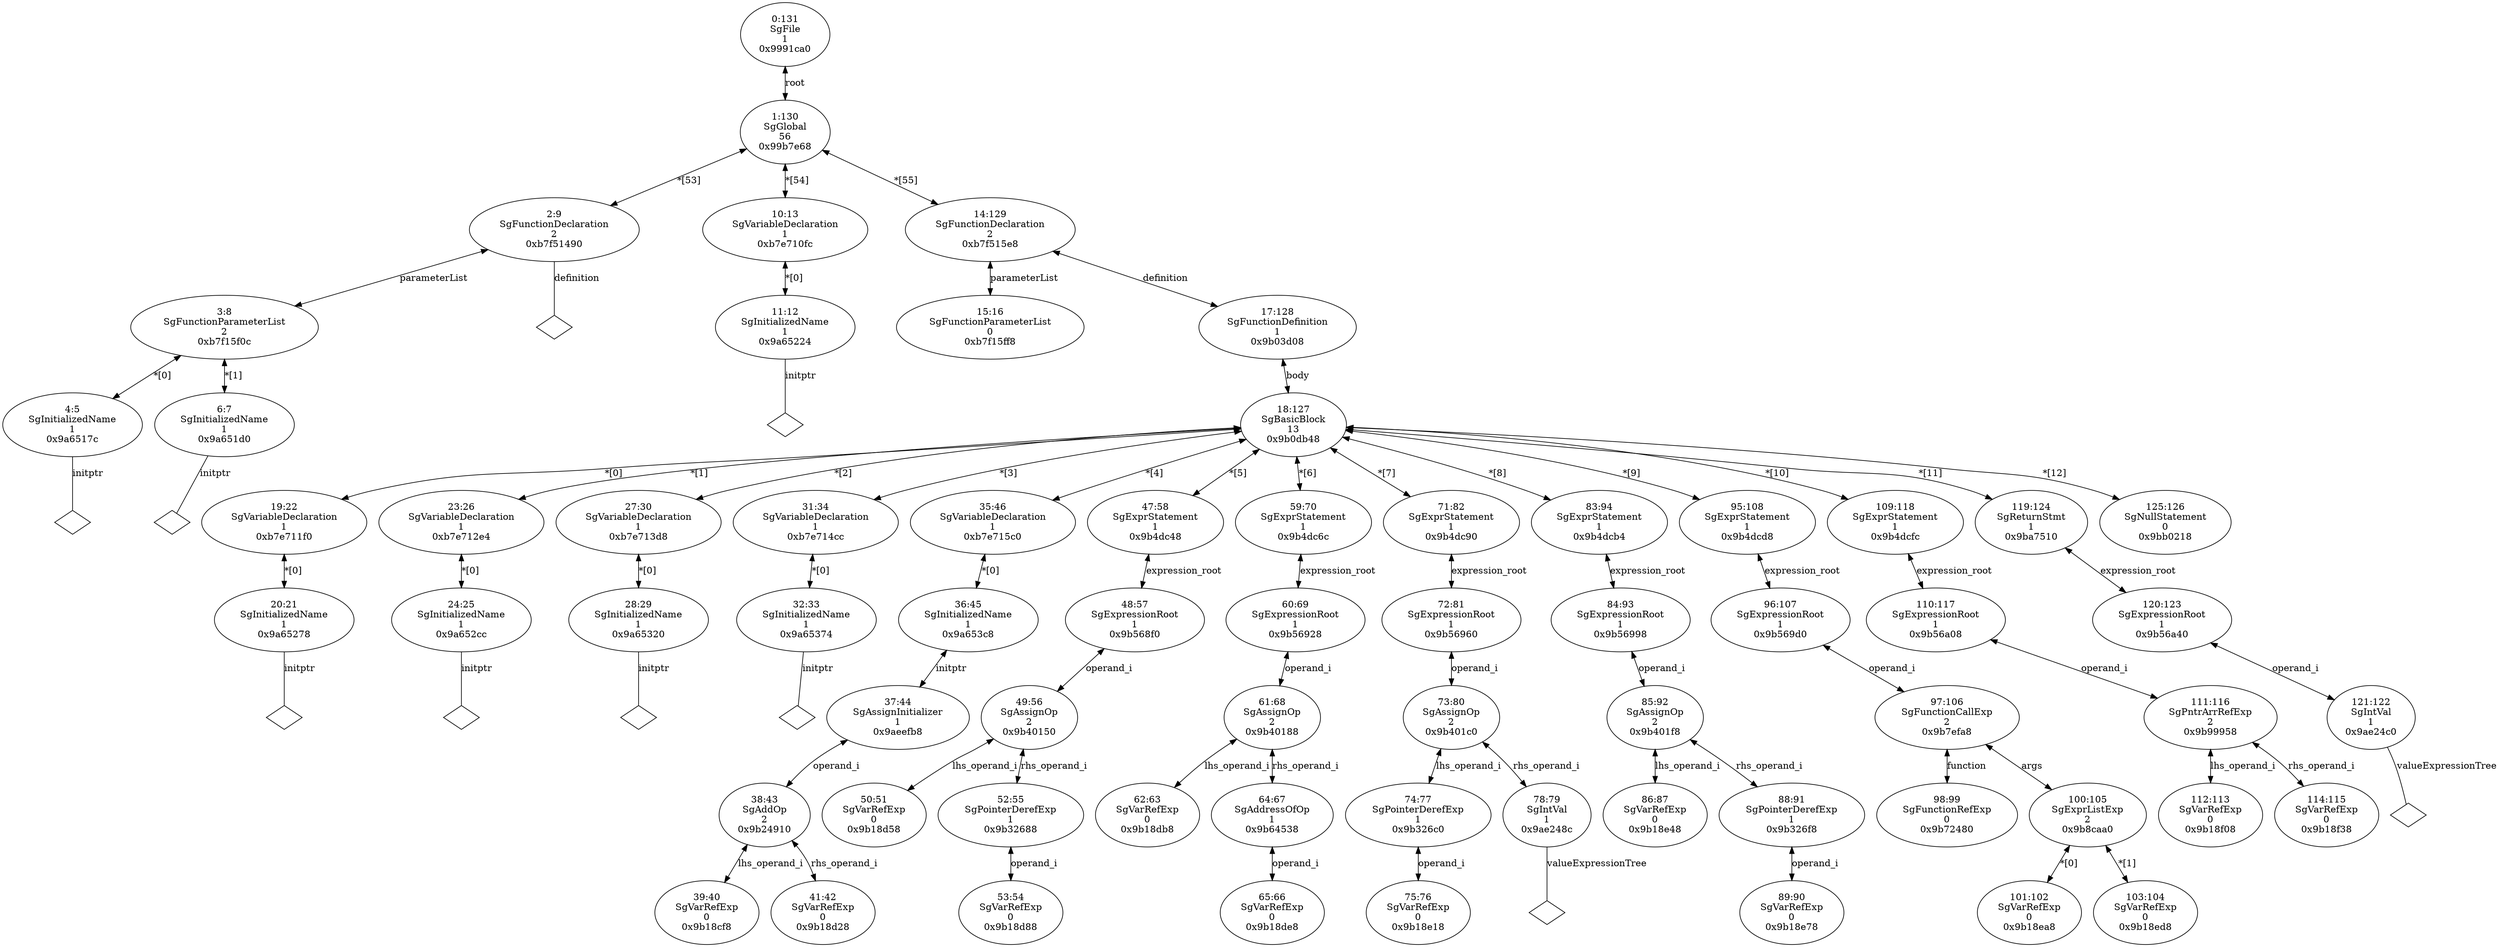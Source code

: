 digraph "G./constQualified.c.dot" {
"0x9a6517c"[label="4:5\nSgInitializedName\n1\n0x9a6517c\n" ];
"0x9a6517c" -> "0x9a6517c__initptr__null"[label="initptr" dir=none ];
"0x9a6517c__initptr__null"[label="" shape=diamond ];
"0x9a651d0"[label="6:7\nSgInitializedName\n1\n0x9a651d0\n" ];
"0x9a651d0" -> "0x9a651d0__initptr__null"[label="initptr" dir=none ];
"0x9a651d0__initptr__null"[label="" shape=diamond ];
"0xb7f15f0c"[label="3:8\nSgFunctionParameterList\n2\n0xb7f15f0c\n" ];
"0xb7f15f0c" -> "0x9a6517c"[label="*[0]" dir=both ];
"0xb7f15f0c" -> "0x9a651d0"[label="*[1]" dir=both ];
"0xb7f51490"[label="2:9\nSgFunctionDeclaration\n2\n0xb7f51490\n" ];
"0xb7f51490" -> "0xb7f15f0c"[label="parameterList" dir=both ];
"0xb7f51490" -> "0xb7f51490__definition__null"[label="definition" dir=none ];
"0xb7f51490__definition__null"[label="" shape=diamond ];
"0x9a65224"[label="11:12\nSgInitializedName\n1\n0x9a65224\n" ];
"0x9a65224" -> "0x9a65224__initptr__null"[label="initptr" dir=none ];
"0x9a65224__initptr__null"[label="" shape=diamond ];
"0xb7e710fc"[label="10:13\nSgVariableDeclaration\n1\n0xb7e710fc\n" ];
"0xb7e710fc" -> "0x9a65224"[label="*[0]" dir=both ];
"0xb7f15ff8"[label="15:16\nSgFunctionParameterList\n0\n0xb7f15ff8\n" ];
"0x9a65278"[label="20:21\nSgInitializedName\n1\n0x9a65278\n" ];
"0x9a65278" -> "0x9a65278__initptr__null"[label="initptr" dir=none ];
"0x9a65278__initptr__null"[label="" shape=diamond ];
"0xb7e711f0"[label="19:22\nSgVariableDeclaration\n1\n0xb7e711f0\n" ];
"0xb7e711f0" -> "0x9a65278"[label="*[0]" dir=both ];
"0x9a652cc"[label="24:25\nSgInitializedName\n1\n0x9a652cc\n" ];
"0x9a652cc" -> "0x9a652cc__initptr__null"[label="initptr" dir=none ];
"0x9a652cc__initptr__null"[label="" shape=diamond ];
"0xb7e712e4"[label="23:26\nSgVariableDeclaration\n1\n0xb7e712e4\n" ];
"0xb7e712e4" -> "0x9a652cc"[label="*[0]" dir=both ];
"0x9a65320"[label="28:29\nSgInitializedName\n1\n0x9a65320\n" ];
"0x9a65320" -> "0x9a65320__initptr__null"[label="initptr" dir=none ];
"0x9a65320__initptr__null"[label="" shape=diamond ];
"0xb7e713d8"[label="27:30\nSgVariableDeclaration\n1\n0xb7e713d8\n" ];
"0xb7e713d8" -> "0x9a65320"[label="*[0]" dir=both ];
"0x9a65374"[label="32:33\nSgInitializedName\n1\n0x9a65374\n" ];
"0x9a65374" -> "0x9a65374__initptr__null"[label="initptr" dir=none ];
"0x9a65374__initptr__null"[label="" shape=diamond ];
"0xb7e714cc"[label="31:34\nSgVariableDeclaration\n1\n0xb7e714cc\n" ];
"0xb7e714cc" -> "0x9a65374"[label="*[0]" dir=both ];
"0x9b18cf8"[label="39:40\nSgVarRefExp\n0\n0x9b18cf8\n" ];
"0x9b18d28"[label="41:42\nSgVarRefExp\n0\n0x9b18d28\n" ];
"0x9b24910"[label="38:43\nSgAddOp\n2\n0x9b24910\n" ];
"0x9b24910" -> "0x9b18cf8"[label="lhs_operand_i" dir=both ];
"0x9b24910" -> "0x9b18d28"[label="rhs_operand_i" dir=both ];
"0x9aeefb8"[label="37:44\nSgAssignInitializer\n1\n0x9aeefb8\n" ];
"0x9aeefb8" -> "0x9b24910"[label="operand_i" dir=both ];
"0x9a653c8"[label="36:45\nSgInitializedName\n1\n0x9a653c8\n" ];
"0x9a653c8" -> "0x9aeefb8"[label="initptr" dir=both ];
"0xb7e715c0"[label="35:46\nSgVariableDeclaration\n1\n0xb7e715c0\n" ];
"0xb7e715c0" -> "0x9a653c8"[label="*[0]" dir=both ];
"0x9b18d58"[label="50:51\nSgVarRefExp\n0\n0x9b18d58\n" ];
"0x9b18d88"[label="53:54\nSgVarRefExp\n0\n0x9b18d88\n" ];
"0x9b32688"[label="52:55\nSgPointerDerefExp\n1\n0x9b32688\n" ];
"0x9b32688" -> "0x9b18d88"[label="operand_i" dir=both ];
"0x9b40150"[label="49:56\nSgAssignOp\n2\n0x9b40150\n" ];
"0x9b40150" -> "0x9b18d58"[label="lhs_operand_i" dir=both ];
"0x9b40150" -> "0x9b32688"[label="rhs_operand_i" dir=both ];
"0x9b568f0"[label="48:57\nSgExpressionRoot\n1\n0x9b568f0\n" ];
"0x9b568f0" -> "0x9b40150"[label="operand_i" dir=both ];
"0x9b4dc48"[label="47:58\nSgExprStatement\n1\n0x9b4dc48\n" ];
"0x9b4dc48" -> "0x9b568f0"[label="expression_root" dir=both ];
"0x9b18db8"[label="62:63\nSgVarRefExp\n0\n0x9b18db8\n" ];
"0x9b18de8"[label="65:66\nSgVarRefExp\n0\n0x9b18de8\n" ];
"0x9b64538"[label="64:67\nSgAddressOfOp\n1\n0x9b64538\n" ];
"0x9b64538" -> "0x9b18de8"[label="operand_i" dir=both ];
"0x9b40188"[label="61:68\nSgAssignOp\n2\n0x9b40188\n" ];
"0x9b40188" -> "0x9b18db8"[label="lhs_operand_i" dir=both ];
"0x9b40188" -> "0x9b64538"[label="rhs_operand_i" dir=both ];
"0x9b56928"[label="60:69\nSgExpressionRoot\n1\n0x9b56928\n" ];
"0x9b56928" -> "0x9b40188"[label="operand_i" dir=both ];
"0x9b4dc6c"[label="59:70\nSgExprStatement\n1\n0x9b4dc6c\n" ];
"0x9b4dc6c" -> "0x9b56928"[label="expression_root" dir=both ];
"0x9b18e18"[label="75:76\nSgVarRefExp\n0\n0x9b18e18\n" ];
"0x9b326c0"[label="74:77\nSgPointerDerefExp\n1\n0x9b326c0\n" ];
"0x9b326c0" -> "0x9b18e18"[label="operand_i" dir=both ];
"0x9ae248c"[label="78:79\nSgIntVal\n1\n0x9ae248c\n" ];
"0x9ae248c" -> "0x9ae248c__valueExpressionTree__null"[label="valueExpressionTree" dir=none ];
"0x9ae248c__valueExpressionTree__null"[label="" shape=diamond ];
"0x9b401c0"[label="73:80\nSgAssignOp\n2\n0x9b401c0\n" ];
"0x9b401c0" -> "0x9b326c0"[label="lhs_operand_i" dir=both ];
"0x9b401c0" -> "0x9ae248c"[label="rhs_operand_i" dir=both ];
"0x9b56960"[label="72:81\nSgExpressionRoot\n1\n0x9b56960\n" ];
"0x9b56960" -> "0x9b401c0"[label="operand_i" dir=both ];
"0x9b4dc90"[label="71:82\nSgExprStatement\n1\n0x9b4dc90\n" ];
"0x9b4dc90" -> "0x9b56960"[label="expression_root" dir=both ];
"0x9b18e48"[label="86:87\nSgVarRefExp\n0\n0x9b18e48\n" ];
"0x9b18e78"[label="89:90\nSgVarRefExp\n0\n0x9b18e78\n" ];
"0x9b326f8"[label="88:91\nSgPointerDerefExp\n1\n0x9b326f8\n" ];
"0x9b326f8" -> "0x9b18e78"[label="operand_i" dir=both ];
"0x9b401f8"[label="85:92\nSgAssignOp\n2\n0x9b401f8\n" ];
"0x9b401f8" -> "0x9b18e48"[label="lhs_operand_i" dir=both ];
"0x9b401f8" -> "0x9b326f8"[label="rhs_operand_i" dir=both ];
"0x9b56998"[label="84:93\nSgExpressionRoot\n1\n0x9b56998\n" ];
"0x9b56998" -> "0x9b401f8"[label="operand_i" dir=both ];
"0x9b4dcb4"[label="83:94\nSgExprStatement\n1\n0x9b4dcb4\n" ];
"0x9b4dcb4" -> "0x9b56998"[label="expression_root" dir=both ];
"0x9b72480"[label="98:99\nSgFunctionRefExp\n0\n0x9b72480\n" ];
"0x9b18ea8"[label="101:102\nSgVarRefExp\n0\n0x9b18ea8\n" ];
"0x9b18ed8"[label="103:104\nSgVarRefExp\n0\n0x9b18ed8\n" ];
"0x9b8caa0"[label="100:105\nSgExprListExp\n2\n0x9b8caa0\n" ];
"0x9b8caa0" -> "0x9b18ea8"[label="*[0]" dir=both ];
"0x9b8caa0" -> "0x9b18ed8"[label="*[1]" dir=both ];
"0x9b7efa8"[label="97:106\nSgFunctionCallExp\n2\n0x9b7efa8\n" ];
"0x9b7efa8" -> "0x9b72480"[label="function" dir=both ];
"0x9b7efa8" -> "0x9b8caa0"[label="args" dir=both ];
"0x9b569d0"[label="96:107\nSgExpressionRoot\n1\n0x9b569d0\n" ];
"0x9b569d0" -> "0x9b7efa8"[label="operand_i" dir=both ];
"0x9b4dcd8"[label="95:108\nSgExprStatement\n1\n0x9b4dcd8\n" ];
"0x9b4dcd8" -> "0x9b569d0"[label="expression_root" dir=both ];
"0x9b18f08"[label="112:113\nSgVarRefExp\n0\n0x9b18f08\n" ];
"0x9b18f38"[label="114:115\nSgVarRefExp\n0\n0x9b18f38\n" ];
"0x9b99958"[label="111:116\nSgPntrArrRefExp\n2\n0x9b99958\n" ];
"0x9b99958" -> "0x9b18f08"[label="lhs_operand_i" dir=both ];
"0x9b99958" -> "0x9b18f38"[label="rhs_operand_i" dir=both ];
"0x9b56a08"[label="110:117\nSgExpressionRoot\n1\n0x9b56a08\n" ];
"0x9b56a08" -> "0x9b99958"[label="operand_i" dir=both ];
"0x9b4dcfc"[label="109:118\nSgExprStatement\n1\n0x9b4dcfc\n" ];
"0x9b4dcfc" -> "0x9b56a08"[label="expression_root" dir=both ];
"0x9ae24c0"[label="121:122\nSgIntVal\n1\n0x9ae24c0\n" ];
"0x9ae24c0" -> "0x9ae24c0__valueExpressionTree__null"[label="valueExpressionTree" dir=none ];
"0x9ae24c0__valueExpressionTree__null"[label="" shape=diamond ];
"0x9b56a40"[label="120:123\nSgExpressionRoot\n1\n0x9b56a40\n" ];
"0x9b56a40" -> "0x9ae24c0"[label="operand_i" dir=both ];
"0x9ba7510"[label="119:124\nSgReturnStmt\n1\n0x9ba7510\n" ];
"0x9ba7510" -> "0x9b56a40"[label="expression_root" dir=both ];
"0x9bb0218"[label="125:126\nSgNullStatement\n0\n0x9bb0218\n" ];
"0x9b0db48"[label="18:127\nSgBasicBlock\n13\n0x9b0db48\n" ];
"0x9b0db48" -> "0xb7e711f0"[label="*[0]" dir=both ];
"0x9b0db48" -> "0xb7e712e4"[label="*[1]" dir=both ];
"0x9b0db48" -> "0xb7e713d8"[label="*[2]" dir=both ];
"0x9b0db48" -> "0xb7e714cc"[label="*[3]" dir=both ];
"0x9b0db48" -> "0xb7e715c0"[label="*[4]" dir=both ];
"0x9b0db48" -> "0x9b4dc48"[label="*[5]" dir=both ];
"0x9b0db48" -> "0x9b4dc6c"[label="*[6]" dir=both ];
"0x9b0db48" -> "0x9b4dc90"[label="*[7]" dir=both ];
"0x9b0db48" -> "0x9b4dcb4"[label="*[8]" dir=both ];
"0x9b0db48" -> "0x9b4dcd8"[label="*[9]" dir=both ];
"0x9b0db48" -> "0x9b4dcfc"[label="*[10]" dir=both ];
"0x9b0db48" -> "0x9ba7510"[label="*[11]" dir=both ];
"0x9b0db48" -> "0x9bb0218"[label="*[12]" dir=both ];
"0x9b03d08"[label="17:128\nSgFunctionDefinition\n1\n0x9b03d08\n" ];
"0x9b03d08" -> "0x9b0db48"[label="body" dir=both ];
"0xb7f515e8"[label="14:129\nSgFunctionDeclaration\n2\n0xb7f515e8\n" ];
"0xb7f515e8" -> "0xb7f15ff8"[label="parameterList" dir=both ];
"0xb7f515e8" -> "0x9b03d08"[label="definition" dir=both ];
"0x99b7e68"[label="1:130\nSgGlobal\n56\n0x99b7e68\n" ];
"0x99b7e68" -> "0xb7f51490"[label="*[53]" dir=both ];
"0x99b7e68" -> "0xb7e710fc"[label="*[54]" dir=both ];
"0x99b7e68" -> "0xb7f515e8"[label="*[55]" dir=both ];
"0x9991ca0"[label="0:131\nSgFile\n1\n0x9991ca0\n" ];
"0x9991ca0" -> "0x99b7e68"[label="root" dir=both ];
}

